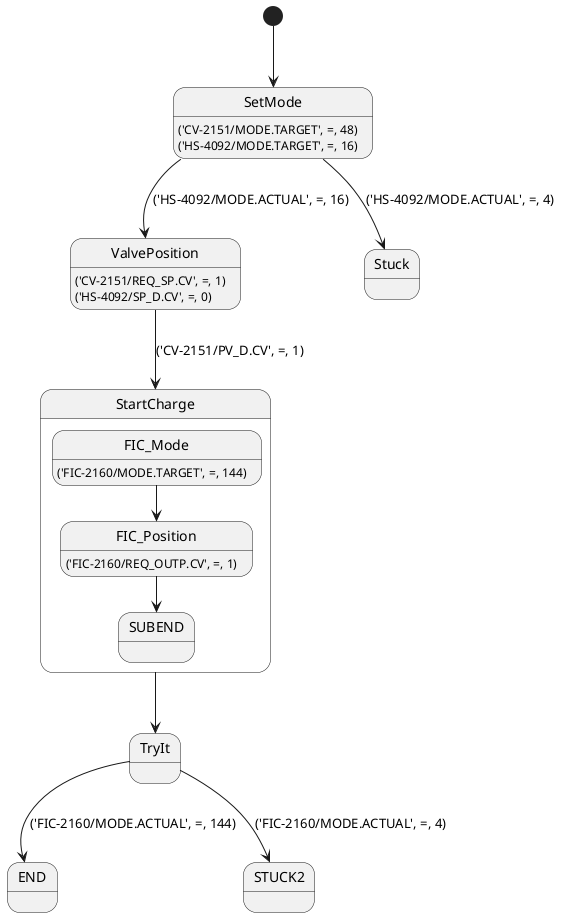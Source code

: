 
@startuml

[*] --> SetMode
SetMode: ('CV-2151/MODE.TARGET', =, 48)
SetMode: ('HS-4092/MODE.TARGET', =, 16)

SetMode --> ValvePosition: ('HS-4092/MODE.ACTUAL', =, 16)
SetMode --> Stuck: ('HS-4092/MODE.ACTUAL', =, 4)

ValvePosition: ('CV-2151/REQ_SP.CV', =, 1)

ValvePosition: ('HS-4092/SP_D.CV', =, 0)

ValvePosition --> StartCharge: ('CV-2151/PV_D.CV', =, 1)

StartCharge --> TryIt

state StartCharge{
FIC_Mode --> FIC_Position
FIC_Position --> SUBEND

FIC_Position: ('FIC-2160/REQ_OUTP.CV', =, 1)
FIC_Mode: ('FIC-2160/MODE.TARGET', =, 144)

}


TryIt --> END: ('FIC-2160/MODE.ACTUAL', =, 144)
TryIt --> STUCK2: ('FIC-2160/MODE.ACTUAL', =, 4)


@enduml

